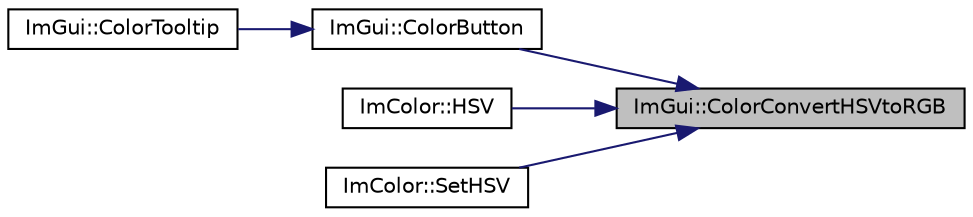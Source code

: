 digraph "ImGui::ColorConvertHSVtoRGB"
{
 // LATEX_PDF_SIZE
  edge [fontname="Helvetica",fontsize="10",labelfontname="Helvetica",labelfontsize="10"];
  node [fontname="Helvetica",fontsize="10",shape=record];
  rankdir="RL";
  Node1 [label="ImGui::ColorConvertHSVtoRGB",height=0.2,width=0.4,color="black", fillcolor="grey75", style="filled", fontcolor="black",tooltip=" "];
  Node1 -> Node2 [dir="back",color="midnightblue",fontsize="10",style="solid"];
  Node2 [label="ImGui::ColorButton",height=0.2,width=0.4,color="black", fillcolor="white", style="filled",URL="$namespace_im_gui.html#a82b18bfe08594b76c08894848d1e6fce",tooltip=" "];
  Node2 -> Node3 [dir="back",color="midnightblue",fontsize="10",style="solid"];
  Node3 [label="ImGui::ColorTooltip",height=0.2,width=0.4,color="black", fillcolor="white", style="filled",URL="$namespace_im_gui.html#afad90b366b6471e3b13175c0ebeb26c8",tooltip=" "];
  Node1 -> Node4 [dir="back",color="midnightblue",fontsize="10",style="solid"];
  Node4 [label="ImColor::HSV",height=0.2,width=0.4,color="black", fillcolor="white", style="filled",URL="$struct_im_color.html#ac8cb52119648523038818a613becf010",tooltip=" "];
  Node1 -> Node5 [dir="back",color="midnightblue",fontsize="10",style="solid"];
  Node5 [label="ImColor::SetHSV",height=0.2,width=0.4,color="black", fillcolor="white", style="filled",URL="$struct_im_color.html#afcff20160db703b956d56e5a9fa88e24",tooltip=" "];
}
